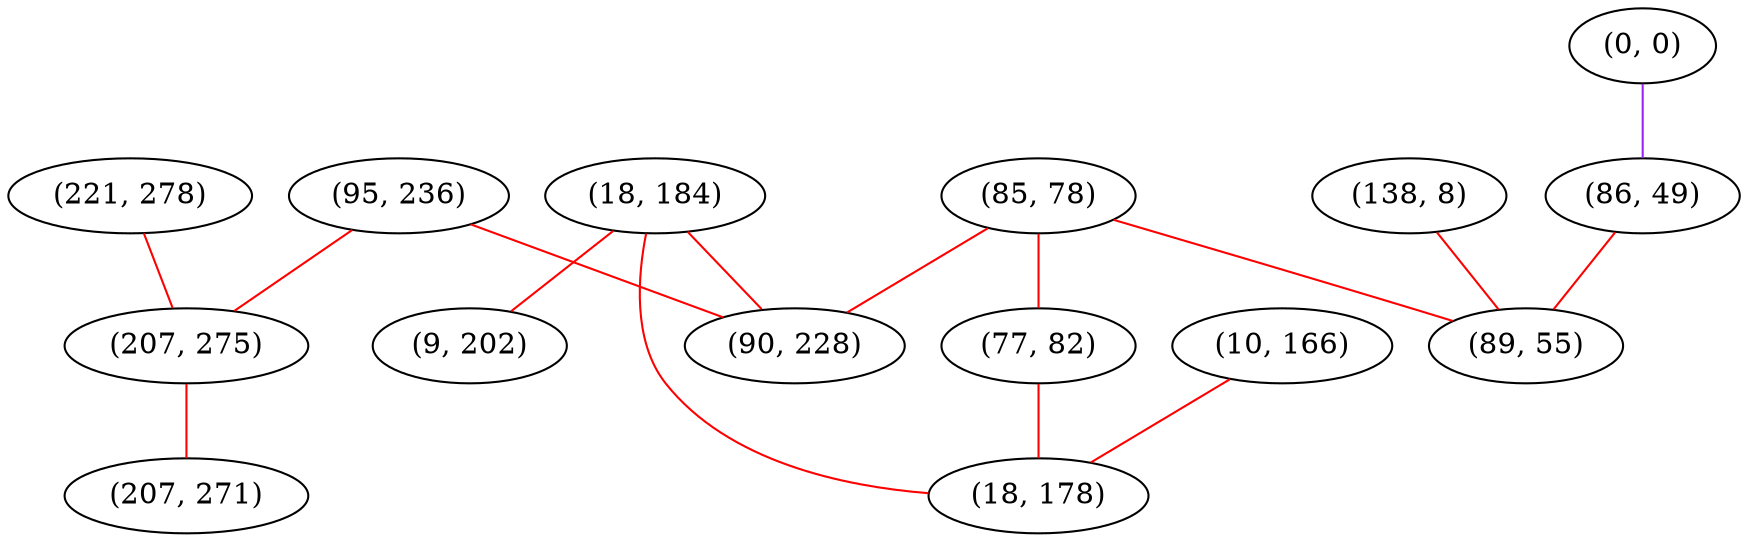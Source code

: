 graph "" {
"(85, 78)";
"(95, 236)";
"(0, 0)";
"(138, 8)";
"(18, 184)";
"(86, 49)";
"(10, 166)";
"(9, 202)";
"(221, 278)";
"(77, 82)";
"(90, 228)";
"(18, 178)";
"(207, 275)";
"(207, 271)";
"(89, 55)";
"(85, 78)" -- "(77, 82)"  [color=red, key=0, weight=1];
"(85, 78)" -- "(90, 228)"  [color=red, key=0, weight=1];
"(85, 78)" -- "(89, 55)"  [color=red, key=0, weight=1];
"(95, 236)" -- "(207, 275)"  [color=red, key=0, weight=1];
"(95, 236)" -- "(90, 228)"  [color=red, key=0, weight=1];
"(0, 0)" -- "(86, 49)"  [color=purple, key=0, weight=4];
"(138, 8)" -- "(89, 55)"  [color=red, key=0, weight=1];
"(18, 184)" -- "(9, 202)"  [color=red, key=0, weight=1];
"(18, 184)" -- "(90, 228)"  [color=red, key=0, weight=1];
"(18, 184)" -- "(18, 178)"  [color=red, key=0, weight=1];
"(86, 49)" -- "(89, 55)"  [color=red, key=0, weight=1];
"(10, 166)" -- "(18, 178)"  [color=red, key=0, weight=1];
"(221, 278)" -- "(207, 275)"  [color=red, key=0, weight=1];
"(77, 82)" -- "(18, 178)"  [color=red, key=0, weight=1];
"(207, 275)" -- "(207, 271)"  [color=red, key=0, weight=1];
}
